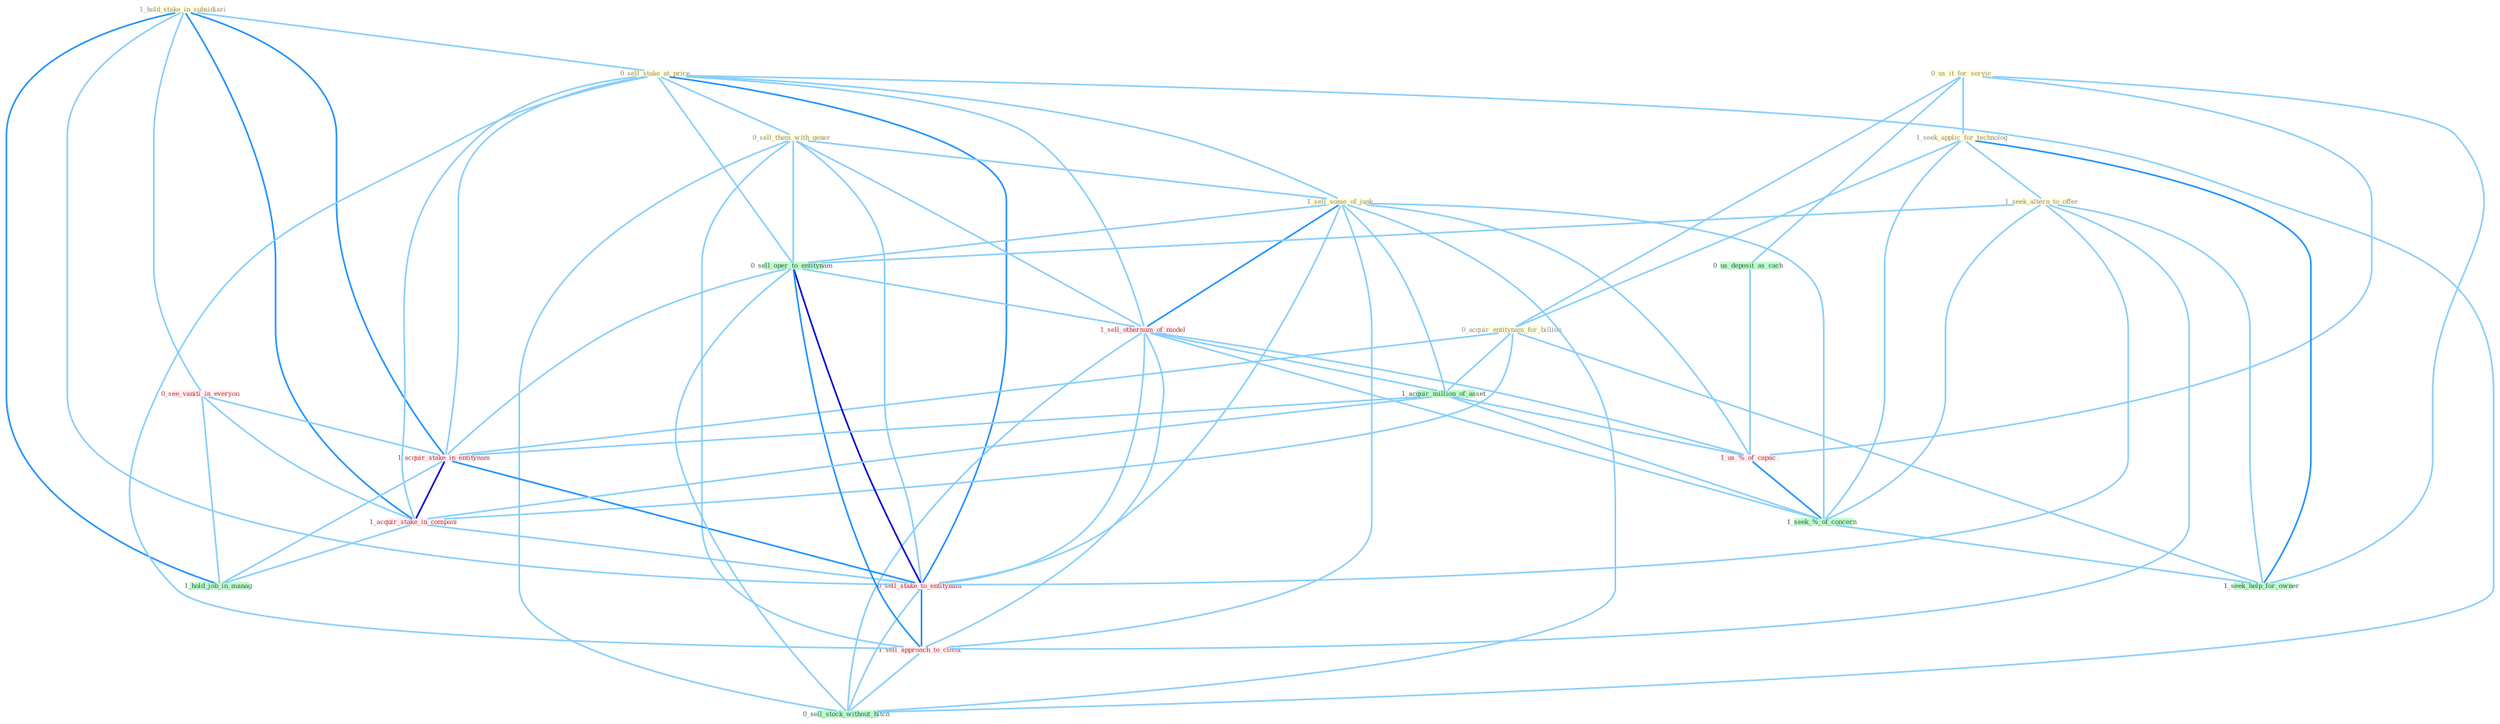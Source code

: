 Graph G{ 
    node
    [shape=polygon,style=filled,width=.5,height=.06,color="#BDFCC9",fixedsize=true,fontsize=4,
    fontcolor="#2f4f4f"];
    {node
    [color="#ffffe0", fontcolor="#8b7d6b"] "1_hold_stake_in_subsidiari " "0_sell_stake_at_price " "0_us_it_for_servic " "0_sell_them_with_gener " "1_sell_some_of_junk " "1_seek_applic_for_technolog " "1_seek_altern_to_offer " "0_acquir_entitynam_for_billion "}
{node [color="#fff0f5", fontcolor="#b22222"] "1_sell_othernum_of_model " "0_see_vaniti_in_everyon " "1_acquir_stake_in_entitynam " "1_acquir_stake_in_compani " "0_sell_stake_to_entitynam " "1_us_%_of_capac " "1_sell_approach_to_client "}
edge [color="#B0E2FF"];

	"1_hold_stake_in_subsidiari " -- "0_sell_stake_at_price " [w="1", color="#87cefa" ];
	"1_hold_stake_in_subsidiari " -- "0_see_vaniti_in_everyon " [w="1", color="#87cefa" ];
	"1_hold_stake_in_subsidiari " -- "1_acquir_stake_in_entitynam " [w="2", color="#1e90ff" , len=0.8];
	"1_hold_stake_in_subsidiari " -- "1_acquir_stake_in_compani " [w="2", color="#1e90ff" , len=0.8];
	"1_hold_stake_in_subsidiari " -- "0_sell_stake_to_entitynam " [w="1", color="#87cefa" ];
	"1_hold_stake_in_subsidiari " -- "1_hold_job_in_manag " [w="2", color="#1e90ff" , len=0.8];
	"0_sell_stake_at_price " -- "0_sell_them_with_gener " [w="1", color="#87cefa" ];
	"0_sell_stake_at_price " -- "1_sell_some_of_junk " [w="1", color="#87cefa" ];
	"0_sell_stake_at_price " -- "0_sell_oper_to_entitynam " [w="1", color="#87cefa" ];
	"0_sell_stake_at_price " -- "1_sell_othernum_of_model " [w="1", color="#87cefa" ];
	"0_sell_stake_at_price " -- "1_acquir_stake_in_entitynam " [w="1", color="#87cefa" ];
	"0_sell_stake_at_price " -- "1_acquir_stake_in_compani " [w="1", color="#87cefa" ];
	"0_sell_stake_at_price " -- "0_sell_stake_to_entitynam " [w="2", color="#1e90ff" , len=0.8];
	"0_sell_stake_at_price " -- "1_sell_approach_to_client " [w="1", color="#87cefa" ];
	"0_sell_stake_at_price " -- "0_sell_stock_without_hitch " [w="1", color="#87cefa" ];
	"0_us_it_for_servic " -- "1_seek_applic_for_technolog " [w="1", color="#87cefa" ];
	"0_us_it_for_servic " -- "0_acquir_entitynam_for_billion " [w="1", color="#87cefa" ];
	"0_us_it_for_servic " -- "0_us_deposit_as_cach " [w="1", color="#87cefa" ];
	"0_us_it_for_servic " -- "1_us_%_of_capac " [w="1", color="#87cefa" ];
	"0_us_it_for_servic " -- "1_seek_help_for_owner " [w="1", color="#87cefa" ];
	"0_sell_them_with_gener " -- "1_sell_some_of_junk " [w="1", color="#87cefa" ];
	"0_sell_them_with_gener " -- "0_sell_oper_to_entitynam " [w="1", color="#87cefa" ];
	"0_sell_them_with_gener " -- "1_sell_othernum_of_model " [w="1", color="#87cefa" ];
	"0_sell_them_with_gener " -- "0_sell_stake_to_entitynam " [w="1", color="#87cefa" ];
	"0_sell_them_with_gener " -- "1_sell_approach_to_client " [w="1", color="#87cefa" ];
	"0_sell_them_with_gener " -- "0_sell_stock_without_hitch " [w="1", color="#87cefa" ];
	"1_sell_some_of_junk " -- "0_sell_oper_to_entitynam " [w="1", color="#87cefa" ];
	"1_sell_some_of_junk " -- "1_sell_othernum_of_model " [w="2", color="#1e90ff" , len=0.8];
	"1_sell_some_of_junk " -- "1_acquir_million_of_asset " [w="1", color="#87cefa" ];
	"1_sell_some_of_junk " -- "0_sell_stake_to_entitynam " [w="1", color="#87cefa" ];
	"1_sell_some_of_junk " -- "1_us_%_of_capac " [w="1", color="#87cefa" ];
	"1_sell_some_of_junk " -- "1_sell_approach_to_client " [w="1", color="#87cefa" ];
	"1_sell_some_of_junk " -- "0_sell_stock_without_hitch " [w="1", color="#87cefa" ];
	"1_sell_some_of_junk " -- "1_seek_%_of_concern " [w="1", color="#87cefa" ];
	"1_seek_applic_for_technolog " -- "1_seek_altern_to_offer " [w="1", color="#87cefa" ];
	"1_seek_applic_for_technolog " -- "0_acquir_entitynam_for_billion " [w="1", color="#87cefa" ];
	"1_seek_applic_for_technolog " -- "1_seek_%_of_concern " [w="1", color="#87cefa" ];
	"1_seek_applic_for_technolog " -- "1_seek_help_for_owner " [w="2", color="#1e90ff" , len=0.8];
	"1_seek_altern_to_offer " -- "0_sell_oper_to_entitynam " [w="1", color="#87cefa" ];
	"1_seek_altern_to_offer " -- "0_sell_stake_to_entitynam " [w="1", color="#87cefa" ];
	"1_seek_altern_to_offer " -- "1_sell_approach_to_client " [w="1", color="#87cefa" ];
	"1_seek_altern_to_offer " -- "1_seek_%_of_concern " [w="1", color="#87cefa" ];
	"1_seek_altern_to_offer " -- "1_seek_help_for_owner " [w="1", color="#87cefa" ];
	"0_acquir_entitynam_for_billion " -- "1_acquir_million_of_asset " [w="1", color="#87cefa" ];
	"0_acquir_entitynam_for_billion " -- "1_acquir_stake_in_entitynam " [w="1", color="#87cefa" ];
	"0_acquir_entitynam_for_billion " -- "1_acquir_stake_in_compani " [w="1", color="#87cefa" ];
	"0_acquir_entitynam_for_billion " -- "1_seek_help_for_owner " [w="1", color="#87cefa" ];
	"0_sell_oper_to_entitynam " -- "1_sell_othernum_of_model " [w="1", color="#87cefa" ];
	"0_sell_oper_to_entitynam " -- "1_acquir_stake_in_entitynam " [w="1", color="#87cefa" ];
	"0_sell_oper_to_entitynam " -- "0_sell_stake_to_entitynam " [w="3", color="#0000cd" , len=0.6];
	"0_sell_oper_to_entitynam " -- "1_sell_approach_to_client " [w="2", color="#1e90ff" , len=0.8];
	"0_sell_oper_to_entitynam " -- "0_sell_stock_without_hitch " [w="1", color="#87cefa" ];
	"1_sell_othernum_of_model " -- "1_acquir_million_of_asset " [w="1", color="#87cefa" ];
	"1_sell_othernum_of_model " -- "0_sell_stake_to_entitynam " [w="1", color="#87cefa" ];
	"1_sell_othernum_of_model " -- "1_us_%_of_capac " [w="1", color="#87cefa" ];
	"1_sell_othernum_of_model " -- "1_sell_approach_to_client " [w="1", color="#87cefa" ];
	"1_sell_othernum_of_model " -- "0_sell_stock_without_hitch " [w="1", color="#87cefa" ];
	"1_sell_othernum_of_model " -- "1_seek_%_of_concern " [w="1", color="#87cefa" ];
	"0_see_vaniti_in_everyon " -- "1_acquir_stake_in_entitynam " [w="1", color="#87cefa" ];
	"0_see_vaniti_in_everyon " -- "1_acquir_stake_in_compani " [w="1", color="#87cefa" ];
	"0_see_vaniti_in_everyon " -- "1_hold_job_in_manag " [w="1", color="#87cefa" ];
	"1_acquir_million_of_asset " -- "1_acquir_stake_in_entitynam " [w="1", color="#87cefa" ];
	"1_acquir_million_of_asset " -- "1_acquir_stake_in_compani " [w="1", color="#87cefa" ];
	"1_acquir_million_of_asset " -- "1_us_%_of_capac " [w="1", color="#87cefa" ];
	"1_acquir_million_of_asset " -- "1_seek_%_of_concern " [w="1", color="#87cefa" ];
	"0_us_deposit_as_cach " -- "1_us_%_of_capac " [w="1", color="#87cefa" ];
	"1_acquir_stake_in_entitynam " -- "1_acquir_stake_in_compani " [w="3", color="#0000cd" , len=0.6];
	"1_acquir_stake_in_entitynam " -- "0_sell_stake_to_entitynam " [w="2", color="#1e90ff" , len=0.8];
	"1_acquir_stake_in_entitynam " -- "1_hold_job_in_manag " [w="1", color="#87cefa" ];
	"1_acquir_stake_in_compani " -- "0_sell_stake_to_entitynam " [w="1", color="#87cefa" ];
	"1_acquir_stake_in_compani " -- "1_hold_job_in_manag " [w="1", color="#87cefa" ];
	"0_sell_stake_to_entitynam " -- "1_sell_approach_to_client " [w="2", color="#1e90ff" , len=0.8];
	"0_sell_stake_to_entitynam " -- "0_sell_stock_without_hitch " [w="1", color="#87cefa" ];
	"1_us_%_of_capac " -- "1_seek_%_of_concern " [w="2", color="#1e90ff" , len=0.8];
	"1_sell_approach_to_client " -- "0_sell_stock_without_hitch " [w="1", color="#87cefa" ];
	"1_seek_%_of_concern " -- "1_seek_help_for_owner " [w="1", color="#87cefa" ];
}